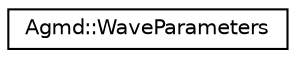 digraph "Graphical Class Hierarchy"
{
  edge [fontname="Helvetica",fontsize="10",labelfontname="Helvetica",labelfontsize="10"];
  node [fontname="Helvetica",fontsize="10",shape=record];
  rankdir="LR";
  Node1 [label="Agmd::WaveParameters",height=0.2,width=0.4,color="black", fillcolor="white", style="filled",URL="$struct_agmd_1_1_wave_parameters.html"];
}
